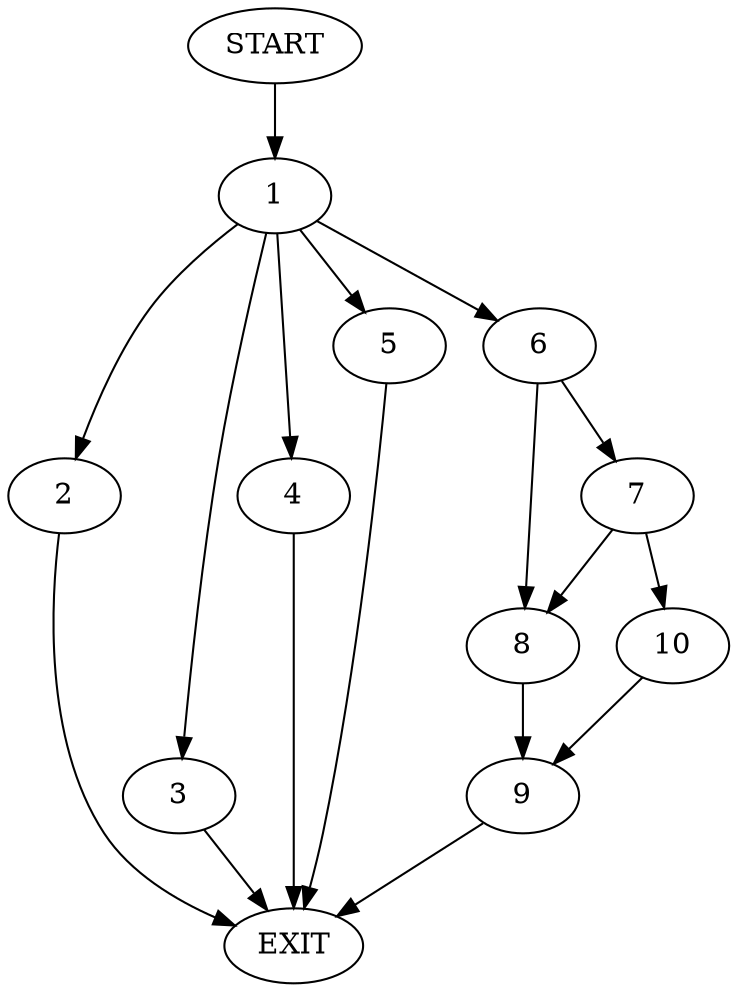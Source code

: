 digraph {
0 [label="START"]
11 [label="EXIT"]
0 -> 1
1 -> 2
1 -> 3
1 -> 4
1 -> 5
1 -> 6
2 -> 11
4 -> 11
5 -> 11
6 -> 7
6 -> 8
3 -> 11
8 -> 9
7 -> 10
7 -> 8
10 -> 9
9 -> 11
}
